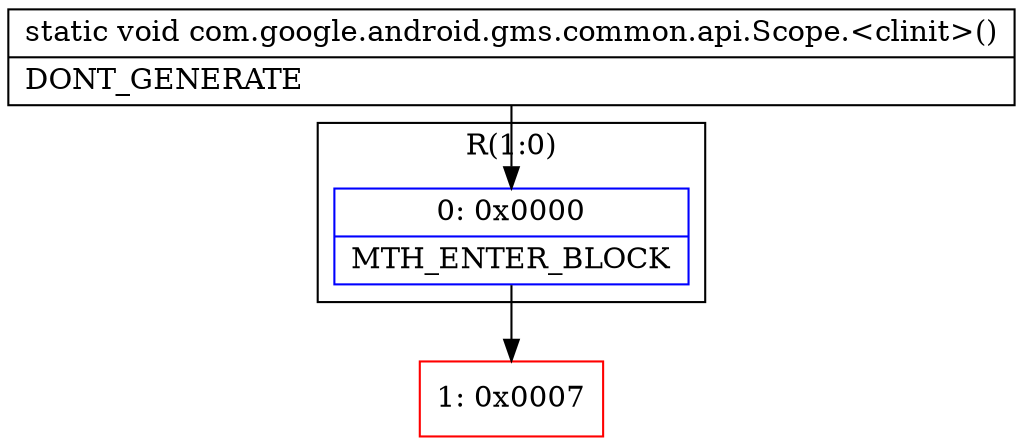 digraph "CFG forcom.google.android.gms.common.api.Scope.\<clinit\>()V" {
subgraph cluster_Region_2061448634 {
label = "R(1:0)";
node [shape=record,color=blue];
Node_0 [shape=record,label="{0\:\ 0x0000|MTH_ENTER_BLOCK\l}"];
}
Node_1 [shape=record,color=red,label="{1\:\ 0x0007}"];
MethodNode[shape=record,label="{static void com.google.android.gms.common.api.Scope.\<clinit\>()  | DONT_GENERATE\l}"];
MethodNode -> Node_0;
Node_0 -> Node_1;
}

